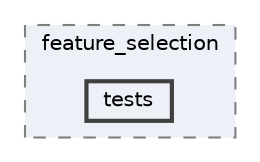 digraph "/home/jam/Research/IRES-2025/dev/src/llm-scripts/testing/hypothesis-testing/hyp-env/lib/python3.12/site-packages/sklearn/feature_selection/tests"
{
 // LATEX_PDF_SIZE
  bgcolor="transparent";
  edge [fontname=Helvetica,fontsize=10,labelfontname=Helvetica,labelfontsize=10];
  node [fontname=Helvetica,fontsize=10,shape=box,height=0.2,width=0.4];
  compound=true
  subgraph clusterdir_0598f40ac6d8fdf168d88e6294876264 {
    graph [ bgcolor="#edf0f7", pencolor="grey50", label="feature_selection", fontname=Helvetica,fontsize=10 style="filled,dashed", URL="dir_0598f40ac6d8fdf168d88e6294876264.html",tooltip=""]
  dir_710aed52ffdba521e3f144569abbae06 [label="tests", fillcolor="#edf0f7", color="grey25", style="filled,bold", URL="dir_710aed52ffdba521e3f144569abbae06.html",tooltip=""];
  }
}
